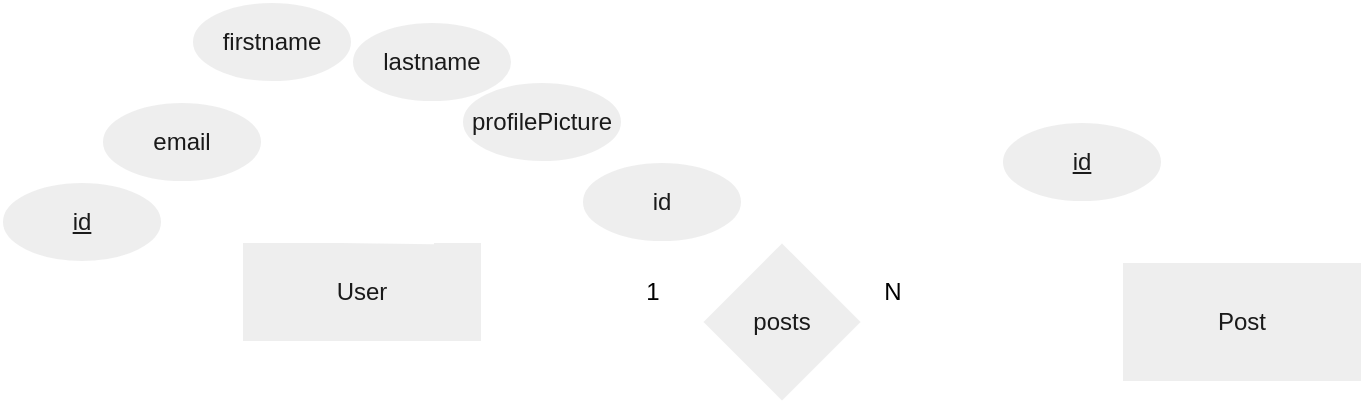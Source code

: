 <mxfile version="28.2.3">
  <diagram name="Page-1" id="M1b_SSH262KM_gCrv3iD">
    <mxGraphModel dx="901" dy="621" grid="1" gridSize="10" guides="1" tooltips="1" connect="1" arrows="1" fold="1" page="1" pageScale="1" pageWidth="1600" pageHeight="1200" background="light-dark(#FFFFFF,#FFFFFF)" math="0" shadow="0">
      <root>
        <mxCell id="0" />
        <mxCell id="1" parent="0" />
        <mxCell id="Ds--RXpLd-UvwMyHQC07-1" value="&lt;span style=&quot;&quot;&gt;User&lt;/span&gt;" style="rounded=0;whiteSpace=wrap;html=1;fillColor=#EEEEEE;strokeColor=#FFFFFF;fontColor=#1A1A1A;labelBackgroundColor=none;" parent="1" vertex="1">
          <mxGeometry x="370" y="310" width="120" height="50" as="geometry" />
        </mxCell>
        <mxCell id="5pMmQ2T5jr19oePLC_a3-2" value="" style="endArrow=none;html=1;rounded=0;exitX=-0.004;exitY=0.162;exitDx=0;exitDy=0;exitPerimeter=0;strokeColor=#FFFFFF;fontColor=default;labelBackgroundColor=none;" edge="1" parent="1" source="Ds--RXpLd-UvwMyHQC07-1" target="5pMmQ2T5jr19oePLC_a3-3">
          <mxGeometry width="50" height="50" relative="1" as="geometry">
            <mxPoint x="400" y="350" as="sourcePoint" />
            <mxPoint x="430" y="240" as="targetPoint" />
          </mxGeometry>
        </mxCell>
        <mxCell id="5pMmQ2T5jr19oePLC_a3-3" value="&lt;u&gt;id&lt;/u&gt;" style="ellipse;whiteSpace=wrap;html=1;strokeColor=#FFFFFF;fontColor=#1A1A1A;fillColor=#EEEEEE;labelBackgroundColor=none;" vertex="1" parent="1">
          <mxGeometry x="250" y="280" width="80" height="40" as="geometry" />
        </mxCell>
        <mxCell id="5pMmQ2T5jr19oePLC_a3-4" value="email" style="ellipse;whiteSpace=wrap;html=1;strokeColor=#FFFFFF;fontColor=#1A1A1A;fillColor=#EEEEEE;labelBackgroundColor=none;" vertex="1" parent="1">
          <mxGeometry x="300" y="240" width="80" height="40" as="geometry" />
        </mxCell>
        <mxCell id="5pMmQ2T5jr19oePLC_a3-5" value="firstname" style="ellipse;whiteSpace=wrap;html=1;strokeColor=#FFFFFF;fontColor=#1A1A1A;fillColor=#EEEEEE;labelBackgroundColor=none;" vertex="1" parent="1">
          <mxGeometry x="345" y="190" width="80" height="40" as="geometry" />
        </mxCell>
        <mxCell id="5pMmQ2T5jr19oePLC_a3-7" value="lastname" style="ellipse;whiteSpace=wrap;html=1;strokeColor=#FFFFFF;fontColor=#1A1A1A;fillColor=#EEEEEE;labelBackgroundColor=none;" vertex="1" parent="1">
          <mxGeometry x="425" y="200" width="80" height="40" as="geometry" />
        </mxCell>
        <mxCell id="5pMmQ2T5jr19oePLC_a3-8" value="profilePicture" style="ellipse;whiteSpace=wrap;html=1;strokeColor=#FFFFFF;fontColor=#1A1A1A;fillColor=#EEEEEE;labelBackgroundColor=none;" vertex="1" parent="1">
          <mxGeometry x="480" y="230" width="80" height="40" as="geometry" />
        </mxCell>
        <mxCell id="5pMmQ2T5jr19oePLC_a3-10" value="" style="endArrow=none;html=1;rounded=0;exitX=0;exitY=1;exitDx=0;exitDy=0;strokeColor=#FFFFFF;fontColor=default;labelBackgroundColor=none;" edge="1" parent="1" source="5pMmQ2T5jr19oePLC_a3-8">
          <mxGeometry width="50" height="50" relative="1" as="geometry">
            <mxPoint x="400" y="370" as="sourcePoint" />
            <mxPoint x="460" y="309" as="targetPoint" />
            <Array as="points" />
          </mxGeometry>
        </mxCell>
        <mxCell id="5pMmQ2T5jr19oePLC_a3-11" value="" style="endArrow=none;html=1;rounded=0;entryX=0.315;entryY=1;entryDx=0;entryDy=0;entryPerimeter=0;strokeColor=#FFFFFF;fontColor=default;labelBackgroundColor=none;" edge="1" parent="1" target="5pMmQ2T5jr19oePLC_a3-7">
          <mxGeometry width="50" height="50" relative="1" as="geometry">
            <mxPoint x="440" y="309" as="sourcePoint" />
            <mxPoint x="450" y="320" as="targetPoint" />
          </mxGeometry>
        </mxCell>
        <mxCell id="5pMmQ2T5jr19oePLC_a3-12" value="" style="endArrow=none;html=1;rounded=0;entryX=0.8;entryY=0.013;entryDx=0;entryDy=0;entryPerimeter=0;strokeColor=#FFFFFF;fontColor=default;labelBackgroundColor=none;" edge="1" parent="1" source="5pMmQ2T5jr19oePLC_a3-5" target="Ds--RXpLd-UvwMyHQC07-1">
          <mxGeometry width="50" height="50" relative="1" as="geometry">
            <mxPoint x="400" y="370" as="sourcePoint" />
            <mxPoint x="450" y="320" as="targetPoint" />
            <Array as="points">
              <mxPoint x="420" y="310" />
            </Array>
          </mxGeometry>
        </mxCell>
        <mxCell id="5pMmQ2T5jr19oePLC_a3-13" value="" style="endArrow=none;html=1;rounded=0;entryX=0.211;entryY=-0.06;entryDx=0;entryDy=0;entryPerimeter=0;strokeColor=#FFFFFF;fontColor=default;labelBackgroundColor=none;" edge="1" parent="1" source="5pMmQ2T5jr19oePLC_a3-4" target="Ds--RXpLd-UvwMyHQC07-1">
          <mxGeometry width="50" height="50" relative="1" as="geometry">
            <mxPoint x="400" y="370" as="sourcePoint" />
            <mxPoint x="450" y="320" as="targetPoint" />
          </mxGeometry>
        </mxCell>
        <mxCell id="5pMmQ2T5jr19oePLC_a3-16" value="id" style="ellipse;whiteSpace=wrap;html=1;strokeColor=#FFFFFF;fontColor=#1A1A1A;fillColor=#EEEEEE;labelBackgroundColor=none;" vertex="1" parent="1">
          <mxGeometry x="540" y="270" width="80" height="40" as="geometry" />
        </mxCell>
        <mxCell id="5pMmQ2T5jr19oePLC_a3-17" value="" style="endArrow=none;html=1;rounded=0;entryX=0;entryY=1;entryDx=0;entryDy=0;exitX=1;exitY=0.25;exitDx=0;exitDy=0;strokeColor=#FFFFFF;fontColor=default;labelBackgroundColor=none;" edge="1" parent="1" source="Ds--RXpLd-UvwMyHQC07-1" target="5pMmQ2T5jr19oePLC_a3-16">
          <mxGeometry width="50" height="50" relative="1" as="geometry">
            <mxPoint x="430" y="390" as="sourcePoint" />
            <mxPoint x="480" y="340" as="targetPoint" />
          </mxGeometry>
        </mxCell>
        <mxCell id="5pMmQ2T5jr19oePLC_a3-18" value="" style="endArrow=none;html=1;rounded=0;entryX=1;entryY=0.5;entryDx=0;entryDy=0;exitX=0;exitY=0.5;exitDx=0;exitDy=0;strokeColor=#FFFFFF;fontColor=default;labelBackgroundColor=none;" edge="1" parent="1" source="5pMmQ2T5jr19oePLC_a3-19" target="Ds--RXpLd-UvwMyHQC07-1">
          <mxGeometry width="50" height="50" relative="1" as="geometry">
            <mxPoint x="590" y="350" as="sourcePoint" />
            <mxPoint x="480" y="340" as="targetPoint" />
          </mxGeometry>
        </mxCell>
        <mxCell id="5pMmQ2T5jr19oePLC_a3-19" value="posts" style="rhombus;whiteSpace=wrap;html=1;strokeColor=#FFFFFF;fontColor=#1A1A1A;fillColor=#EEEEEE;labelBackgroundColor=none;" vertex="1" parent="1">
          <mxGeometry x="600" y="310" width="80" height="80" as="geometry" />
        </mxCell>
        <mxCell id="5pMmQ2T5jr19oePLC_a3-20" value="" style="endArrow=none;html=1;rounded=0;exitX=1;exitY=0.5;exitDx=0;exitDy=0;strokeColor=#FFFFFF;fontColor=default;labelBackgroundColor=none;" edge="1" parent="1" source="5pMmQ2T5jr19oePLC_a3-19">
          <mxGeometry width="50" height="50" relative="1" as="geometry">
            <mxPoint x="630" y="390" as="sourcePoint" />
            <mxPoint x="810" y="350" as="targetPoint" />
          </mxGeometry>
        </mxCell>
        <mxCell id="5pMmQ2T5jr19oePLC_a3-23" value="1" style="text;html=1;align=center;verticalAlign=middle;resizable=0;points=[];autosize=1;strokeColor=none;fillColor=none;fontColor=light-dark(#000000,#000000);" vertex="1" parent="1">
          <mxGeometry x="560" y="320" width="30" height="30" as="geometry" />
        </mxCell>
        <mxCell id="5pMmQ2T5jr19oePLC_a3-24" value="&lt;span style=&quot;caret-color: rgba(0, 0, 0, 0);&quot;&gt;N&lt;/span&gt;" style="text;html=1;align=center;verticalAlign=middle;resizable=0;points=[];autosize=1;strokeColor=none;fillColor=none;fontColor=light-dark(#000000,#000000);" vertex="1" parent="1">
          <mxGeometry x="680" y="320" width="30" height="30" as="geometry" />
        </mxCell>
        <mxCell id="5pMmQ2T5jr19oePLC_a3-25" value="Post" style="rounded=0;whiteSpace=wrap;html=1;strokeColor=#FFFFFF;fontColor=#1A1A1A;fillColor=#EEEEEE;" vertex="1" parent="1">
          <mxGeometry x="810" y="320" width="120" height="60" as="geometry" />
        </mxCell>
        <mxCell id="5pMmQ2T5jr19oePLC_a3-26" value="" style="endArrow=none;html=1;rounded=0;strokeColor=#FFFFFF;fontColor=#FFFFFF;exitX=0.17;exitY=-0.017;exitDx=0;exitDy=0;exitPerimeter=0;" edge="1" parent="1" source="5pMmQ2T5jr19oePLC_a3-25">
          <mxGeometry width="50" height="50" relative="1" as="geometry">
            <mxPoint x="630" y="390" as="sourcePoint" />
            <mxPoint x="800" y="290" as="targetPoint" />
          </mxGeometry>
        </mxCell>
        <mxCell id="5pMmQ2T5jr19oePLC_a3-27" value="&lt;u&gt;id&lt;/u&gt;" style="ellipse;whiteSpace=wrap;html=1;strokeColor=#FFFFFF;fontColor=#1A1A1A;fillColor=#EEEEEE;labelBackgroundColor=none;" vertex="1" parent="1">
          <mxGeometry x="750" y="250" width="80" height="40" as="geometry" />
        </mxCell>
      </root>
    </mxGraphModel>
  </diagram>
</mxfile>
